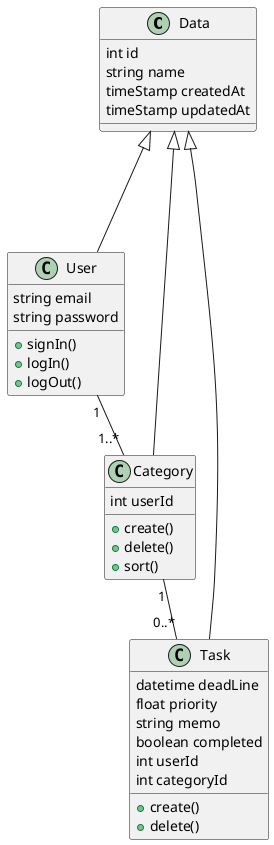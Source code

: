 @startuml

class Data{
    int id
    string name
    timeStamp createdAt
    timeStamp updatedAt
}

class User{
    string email
    string password

    +signIn()
    +logIn()
    +logOut()
}

class Category{
    int userId

    +create()
    +delete()
    +sort()
}

class Task{
    datetime deadLine
    float priority
    string memo
    boolean completed
    int userId
    int categoryId

    +create()
    +delete()
}

Data<|-- User
Data<|---- Category
Data<|---- Task

User "1" -- "1..*" Category
Category "1" -- "0..*" Task

@enduml